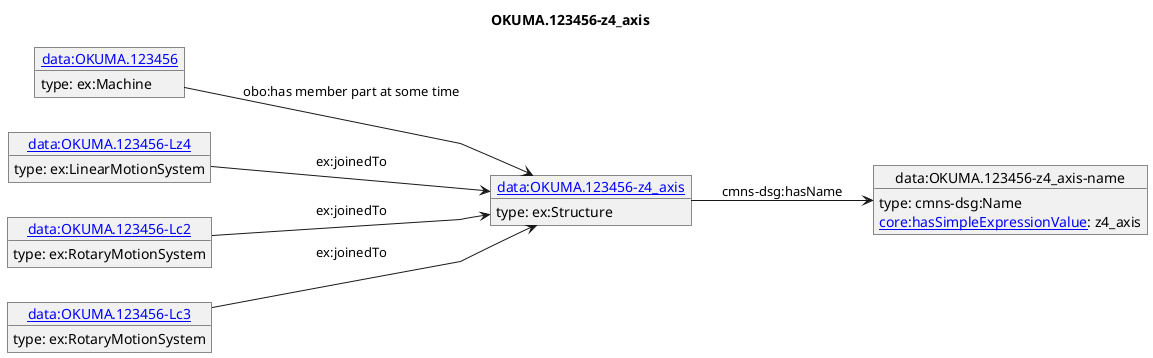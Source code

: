 @startuml
skinparam linetype polyline
left to right direction
title OKUMA.123456-z4_axis
object "[[./OKUMA.123456-z4_axis.html data:OKUMA.123456-z4_axis]]" as o1 {
 type: ex:Structure 
}
object "data:OKUMA.123456-z4_axis-name" as o2 {
 type: cmns-dsg:Name 
}
object "[[./OKUMA.123456.html data:OKUMA.123456]]" as o3 {
 type: ex:Machine 
}
object "[[./OKUMA.123456-Lz4.html data:OKUMA.123456-Lz4]]" as o4 {
 type: ex:LinearMotionSystem 
}
object "[[./OKUMA.123456-Lc2.html data:OKUMA.123456-Lc2]]" as o5 {
 type: ex:RotaryMotionSystem 
}
object "[[./OKUMA.123456-Lc3.html data:OKUMA.123456-Lc3]]" as o6 {
 type: ex:RotaryMotionSystem 
}
o1 --> o2 : cmns-dsg:hasName
o2 : [[https://spec.industrialontologies.org/ontology/core/Core/hasSimpleExpressionValue core:hasSimpleExpressionValue]]: z4_axis
o3 --> o1 : obo:has member part at some time
o4 --> o1 : ex:joinedTo
o5 --> o1 : ex:joinedTo
o6 --> o1 : ex:joinedTo
@enduml
